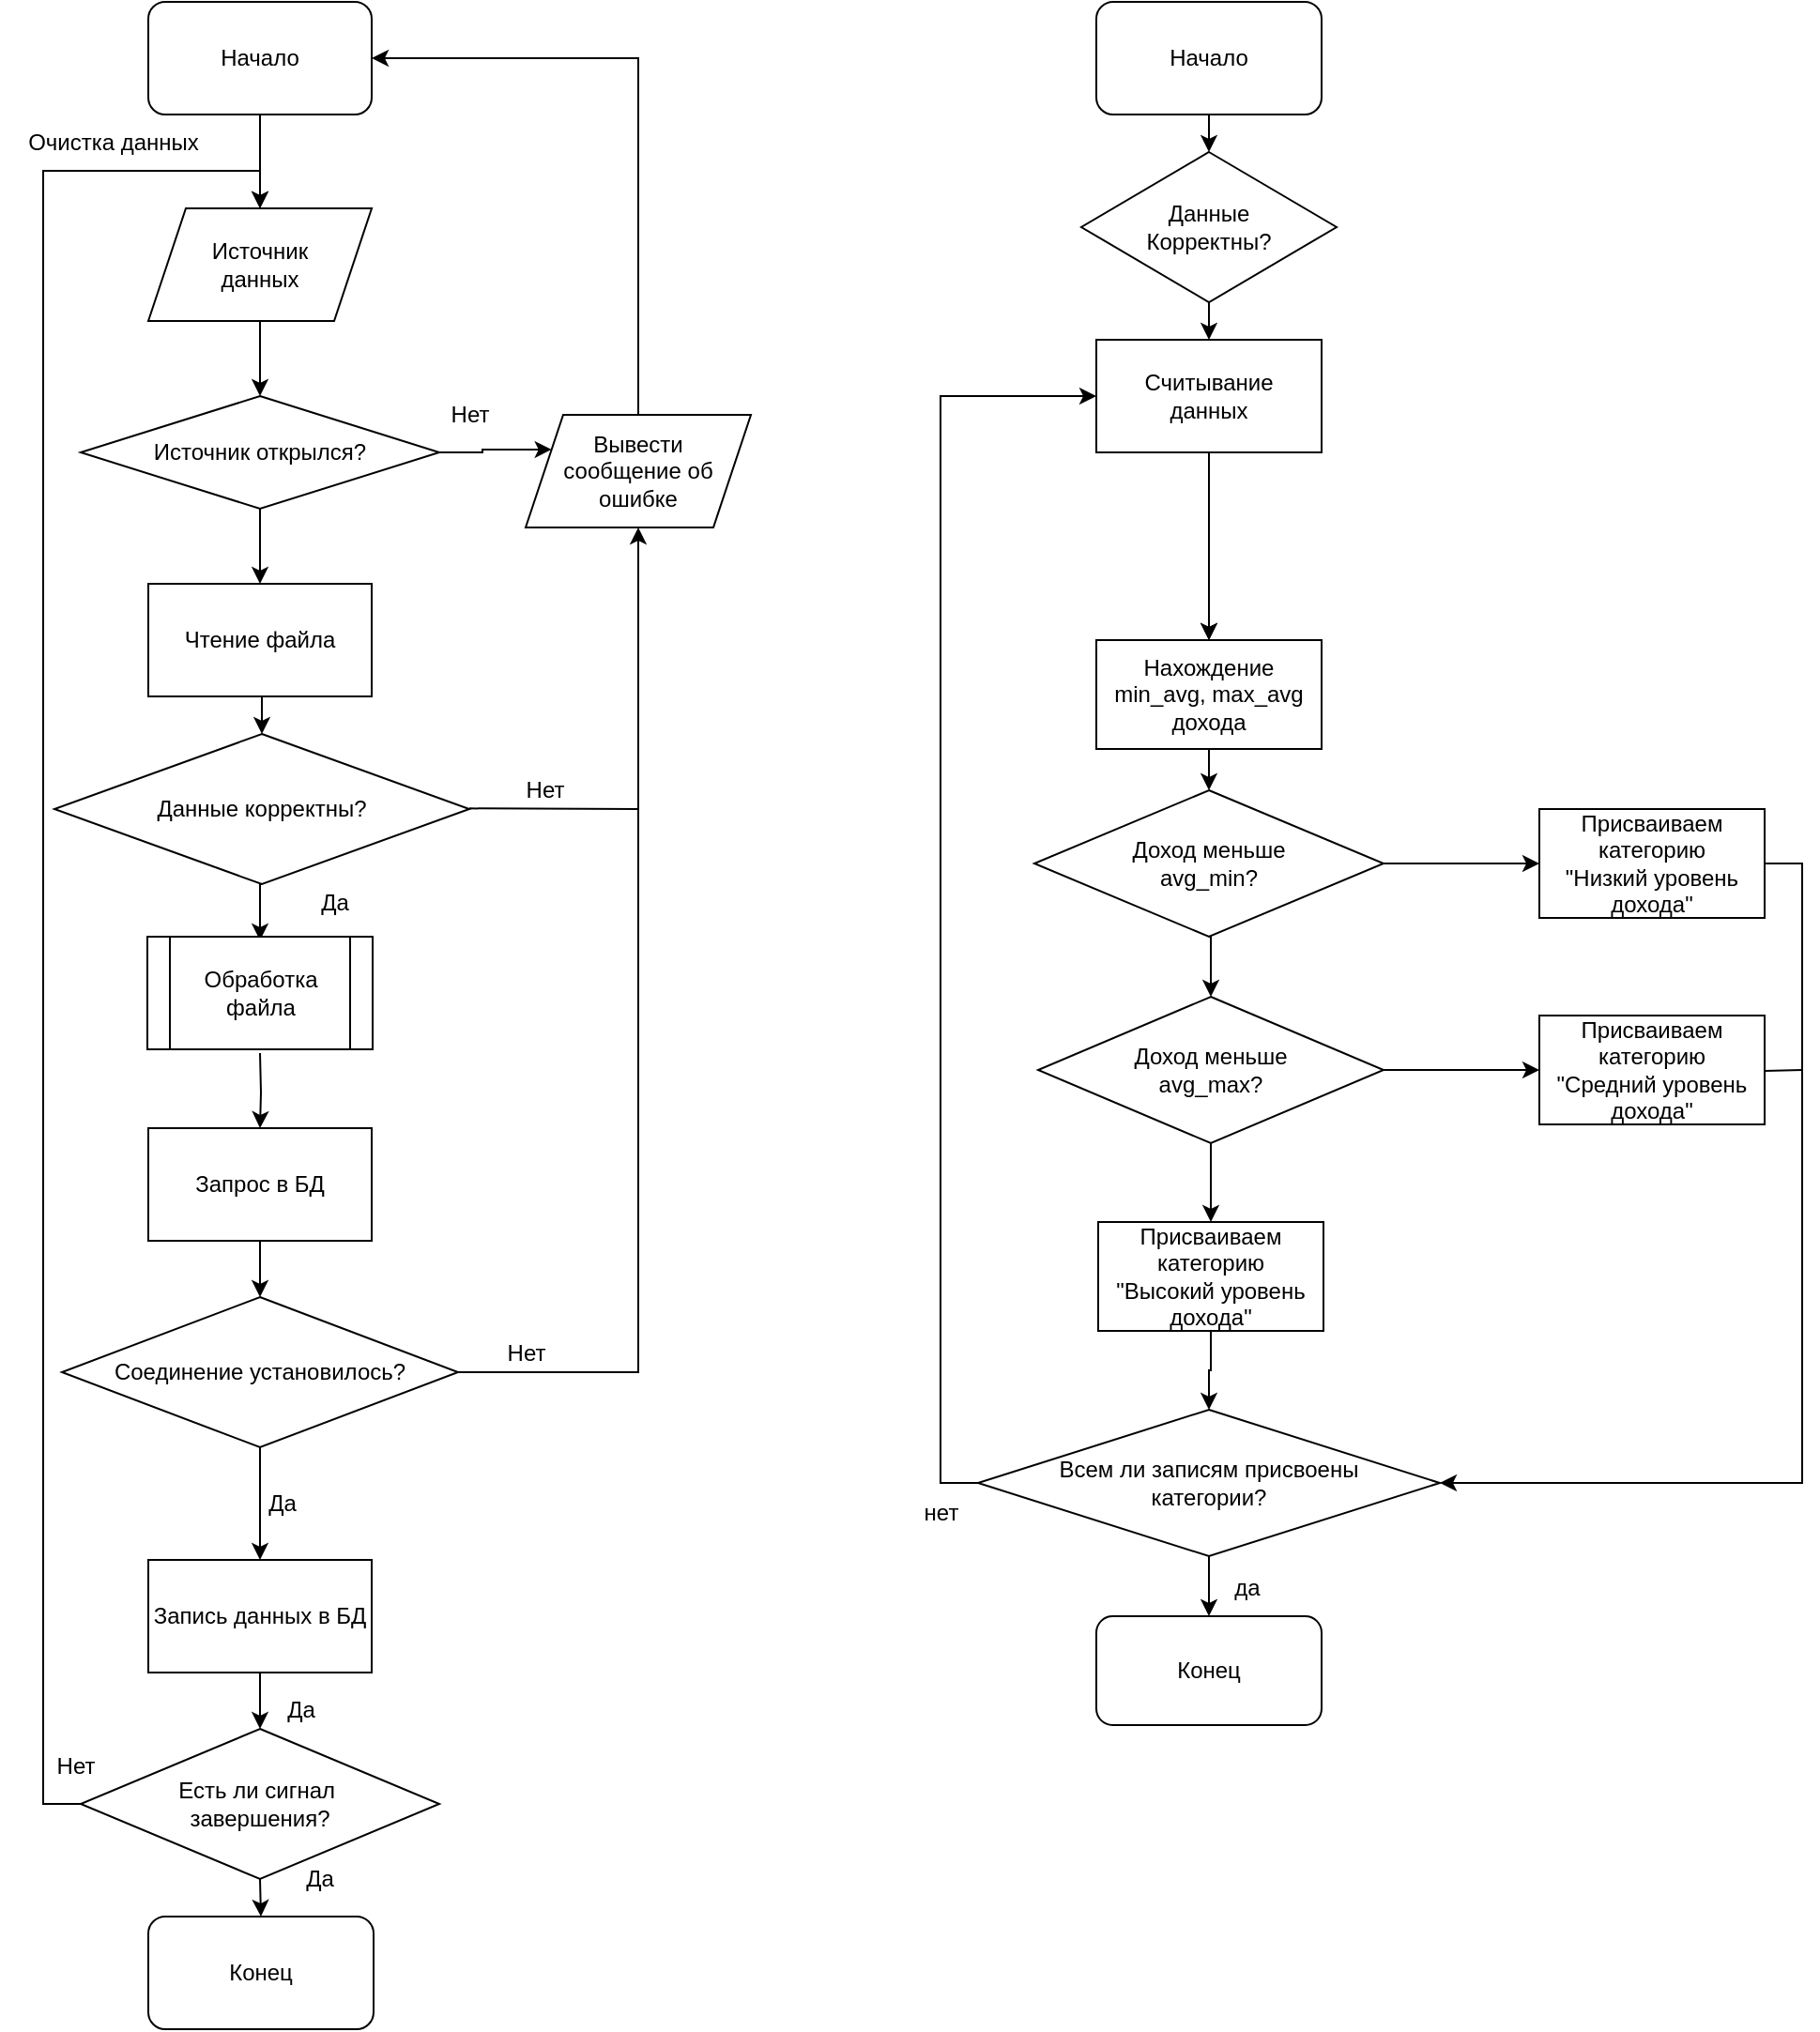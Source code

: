 <mxfile version="20.5.3" type="google"><diagram id="gZjx5ZHrsm_OhtFwRxxm" name="Страница 1"><mxGraphModel dx="2719" dy="1250" grid="1" gridSize="10" guides="1" tooltips="1" connect="1" arrows="1" fold="1" page="1" pageScale="1" pageWidth="827" pageHeight="1169" math="0" shadow="0"><root><mxCell id="0"/><mxCell id="1" parent="0"/><mxCell id="LByplUmFOFQZIOInUvTS-16" style="edgeStyle=orthogonalEdgeStyle;rounded=0;orthogonalLoop=1;jettySize=auto;html=1;exitX=0.5;exitY=1;exitDx=0;exitDy=0;entryX=0.5;entryY=0;entryDx=0;entryDy=0;" parent="1" source="LByplUmFOFQZIOInUvTS-1" target="LByplUmFOFQZIOInUvTS-2" edge="1"><mxGeometry relative="1" as="geometry"/></mxCell><mxCell id="LByplUmFOFQZIOInUvTS-1" value="Начало" style="rounded=1;whiteSpace=wrap;html=1;" parent="1" vertex="1"><mxGeometry x="354" width="120" height="60" as="geometry"/></mxCell><mxCell id="LByplUmFOFQZIOInUvTS-17" style="edgeStyle=orthogonalEdgeStyle;rounded=0;orthogonalLoop=1;jettySize=auto;html=1;exitX=0.5;exitY=1;exitDx=0;exitDy=0;entryX=0.5;entryY=0;entryDx=0;entryDy=0;" parent="1" source="LByplUmFOFQZIOInUvTS-2" target="LByplUmFOFQZIOInUvTS-3" edge="1"><mxGeometry relative="1" as="geometry"/></mxCell><mxCell id="LByplUmFOFQZIOInUvTS-2" value="Данные&lt;br&gt;Корректны?" style="rhombus;whiteSpace=wrap;html=1;" parent="1" vertex="1"><mxGeometry x="346" y="80" width="136" height="80" as="geometry"/></mxCell><mxCell id="r02Q4y70PMM7sNDS6rUP-1" style="edgeStyle=orthogonalEdgeStyle;rounded=0;orthogonalLoop=1;jettySize=auto;html=1;exitX=0.5;exitY=1;exitDx=0;exitDy=0;entryX=0.5;entryY=0;entryDx=0;entryDy=0;" edge="1" parent="1" source="LByplUmFOFQZIOInUvTS-3" target="LByplUmFOFQZIOInUvTS-5"><mxGeometry relative="1" as="geometry"/></mxCell><mxCell id="LByplUmFOFQZIOInUvTS-3" value="Считывание&lt;br&gt;данных" style="rounded=0;whiteSpace=wrap;html=1;" parent="1" vertex="1"><mxGeometry x="354" y="180" width="120" height="60" as="geometry"/></mxCell><mxCell id="LByplUmFOFQZIOInUvTS-19" style="edgeStyle=orthogonalEdgeStyle;rounded=0;orthogonalLoop=1;jettySize=auto;html=1;exitX=0.5;exitY=1;exitDx=0;exitDy=0;entryX=0.5;entryY=0;entryDx=0;entryDy=0;" parent="1" target="LByplUmFOFQZIOInUvTS-5" edge="1"><mxGeometry relative="1" as="geometry"><mxPoint x="414" y="320" as="sourcePoint"/></mxGeometry></mxCell><mxCell id="LByplUmFOFQZIOInUvTS-20" style="edgeStyle=orthogonalEdgeStyle;rounded=0;orthogonalLoop=1;jettySize=auto;html=1;exitX=0.5;exitY=1;exitDx=0;exitDy=0;entryX=0.5;entryY=0;entryDx=0;entryDy=0;" parent="1" source="LByplUmFOFQZIOInUvTS-5" target="LByplUmFOFQZIOInUvTS-7" edge="1"><mxGeometry relative="1" as="geometry"/></mxCell><mxCell id="LByplUmFOFQZIOInUvTS-5" value="Нахождение&lt;br&gt;min_avg, max_avg&lt;br&gt;дохода" style="rounded=0;whiteSpace=wrap;html=1;" parent="1" vertex="1"><mxGeometry x="354" y="340" width="120" height="58" as="geometry"/></mxCell><mxCell id="LByplUmFOFQZIOInUvTS-21" style="edgeStyle=orthogonalEdgeStyle;rounded=0;orthogonalLoop=1;jettySize=auto;html=1;exitX=1;exitY=0.5;exitDx=0;exitDy=0;entryX=0;entryY=0.5;entryDx=0;entryDy=0;" parent="1" source="LByplUmFOFQZIOInUvTS-7" target="LByplUmFOFQZIOInUvTS-12" edge="1"><mxGeometry relative="1" as="geometry"/></mxCell><mxCell id="LByplUmFOFQZIOInUvTS-22" style="edgeStyle=orthogonalEdgeStyle;rounded=0;orthogonalLoop=1;jettySize=auto;html=1;exitX=0.5;exitY=1;exitDx=0;exitDy=0;entryX=0.5;entryY=0;entryDx=0;entryDy=0;" parent="1" source="LByplUmFOFQZIOInUvTS-7" target="LByplUmFOFQZIOInUvTS-8" edge="1"><mxGeometry relative="1" as="geometry"/></mxCell><mxCell id="LByplUmFOFQZIOInUvTS-7" value="Доход меньше&lt;br&gt;avg_min?" style="rhombus;whiteSpace=wrap;html=1;" parent="1" vertex="1"><mxGeometry x="321" y="420" width="186" height="78" as="geometry"/></mxCell><mxCell id="LByplUmFOFQZIOInUvTS-23" style="edgeStyle=orthogonalEdgeStyle;rounded=0;orthogonalLoop=1;jettySize=auto;html=1;exitX=1;exitY=0.5;exitDx=0;exitDy=0;entryX=0;entryY=0.5;entryDx=0;entryDy=0;" parent="1" source="LByplUmFOFQZIOInUvTS-8" target="LByplUmFOFQZIOInUvTS-13" edge="1"><mxGeometry relative="1" as="geometry"/></mxCell><mxCell id="LByplUmFOFQZIOInUvTS-24" style="edgeStyle=orthogonalEdgeStyle;rounded=0;orthogonalLoop=1;jettySize=auto;html=1;exitX=0.5;exitY=1;exitDx=0;exitDy=0;entryX=0.5;entryY=0;entryDx=0;entryDy=0;" parent="1" source="LByplUmFOFQZIOInUvTS-8" target="LByplUmFOFQZIOInUvTS-9" edge="1"><mxGeometry relative="1" as="geometry"/></mxCell><mxCell id="LByplUmFOFQZIOInUvTS-8" value="Доход меньше&lt;br&gt;avg_max?" style="rhombus;whiteSpace=wrap;html=1;" parent="1" vertex="1"><mxGeometry x="323" y="530" width="184" height="78" as="geometry"/></mxCell><mxCell id="LByplUmFOFQZIOInUvTS-25" style="edgeStyle=orthogonalEdgeStyle;rounded=0;orthogonalLoop=1;jettySize=auto;html=1;exitX=0.5;exitY=1;exitDx=0;exitDy=0;entryX=0.5;entryY=0;entryDx=0;entryDy=0;" parent="1" source="LByplUmFOFQZIOInUvTS-9" target="LByplUmFOFQZIOInUvTS-10" edge="1"><mxGeometry relative="1" as="geometry"/></mxCell><mxCell id="LByplUmFOFQZIOInUvTS-9" value="Присваиваем категорию&lt;br&gt;&quot;Высокий уровень дохода&quot;" style="rounded=0;whiteSpace=wrap;html=1;" parent="1" vertex="1"><mxGeometry x="355" y="650" width="120" height="58" as="geometry"/></mxCell><mxCell id="LByplUmFOFQZIOInUvTS-33" style="edgeStyle=orthogonalEdgeStyle;rounded=0;orthogonalLoop=1;jettySize=auto;html=1;exitX=0.5;exitY=1;exitDx=0;exitDy=0;entryX=0.5;entryY=0;entryDx=0;entryDy=0;" parent="1" source="LByplUmFOFQZIOInUvTS-10" target="LByplUmFOFQZIOInUvTS-11" edge="1"><mxGeometry relative="1" as="geometry"/></mxCell><mxCell id="LByplUmFOFQZIOInUvTS-39" style="edgeStyle=orthogonalEdgeStyle;rounded=0;orthogonalLoop=1;jettySize=auto;html=1;exitX=0;exitY=0.5;exitDx=0;exitDy=0;entryX=0;entryY=0.5;entryDx=0;entryDy=0;" parent="1" source="LByplUmFOFQZIOInUvTS-10" target="LByplUmFOFQZIOInUvTS-3" edge="1"><mxGeometry relative="1" as="geometry"/></mxCell><mxCell id="LByplUmFOFQZIOInUvTS-10" value="Всем ли записям присвоены&lt;br&gt;категории?" style="rhombus;whiteSpace=wrap;html=1;" parent="1" vertex="1"><mxGeometry x="291" y="750" width="246" height="78" as="geometry"/></mxCell><mxCell id="LByplUmFOFQZIOInUvTS-11" value="Конец" style="rounded=1;whiteSpace=wrap;html=1;" parent="1" vertex="1"><mxGeometry x="354" y="860" width="120" height="58" as="geometry"/></mxCell><mxCell id="LByplUmFOFQZIOInUvTS-28" style="edgeStyle=orthogonalEdgeStyle;rounded=0;orthogonalLoop=1;jettySize=auto;html=1;exitX=1;exitY=0.5;exitDx=0;exitDy=0;entryX=1;entryY=0.5;entryDx=0;entryDy=0;" parent="1" source="LByplUmFOFQZIOInUvTS-12" target="LByplUmFOFQZIOInUvTS-10" edge="1"><mxGeometry relative="1" as="geometry"/></mxCell><mxCell id="LByplUmFOFQZIOInUvTS-12" value="Присваиваем категорию&lt;br&gt;&quot;Низкий уровень дохода&quot;" style="rounded=0;whiteSpace=wrap;html=1;" parent="1" vertex="1"><mxGeometry x="590" y="430" width="120" height="58" as="geometry"/></mxCell><mxCell id="LByplUmFOFQZIOInUvTS-13" value="Присваиваем категорию&lt;br&gt;&quot;Средний уровень дохода&quot;" style="rounded=0;whiteSpace=wrap;html=1;" parent="1" vertex="1"><mxGeometry x="590" y="540" width="120" height="58" as="geometry"/></mxCell><mxCell id="LByplUmFOFQZIOInUvTS-31" value="" style="endArrow=none;html=1;rounded=0;" parent="1" edge="1"><mxGeometry width="50" height="50" relative="1" as="geometry"><mxPoint x="710" y="569.44" as="sourcePoint"/><mxPoint x="730" y="569" as="targetPoint"/></mxGeometry></mxCell><mxCell id="LByplUmFOFQZIOInUvTS-34" value="да" style="text;html=1;align=center;verticalAlign=middle;resizable=0;points=[];autosize=1;strokeColor=none;fillColor=none;" parent="1" vertex="1"><mxGeometry x="414" y="830" width="40" height="30" as="geometry"/></mxCell><mxCell id="LByplUmFOFQZIOInUvTS-36" value="нет" style="text;html=1;align=center;verticalAlign=middle;resizable=0;points=[];autosize=1;strokeColor=none;fillColor=none;" parent="1" vertex="1"><mxGeometry x="251" y="790" width="40" height="30" as="geometry"/></mxCell><mxCell id="LByplUmFOFQZIOInUvTS-52" style="edgeStyle=orthogonalEdgeStyle;rounded=0;orthogonalLoop=1;jettySize=auto;html=1;exitX=0.5;exitY=1;exitDx=0;exitDy=0;entryX=0.5;entryY=0;entryDx=0;entryDy=0;" parent="1" source="LByplUmFOFQZIOInUvTS-40" target="LByplUmFOFQZIOInUvTS-41" edge="1"><mxGeometry relative="1" as="geometry"/></mxCell><mxCell id="LByplUmFOFQZIOInUvTS-40" value="Начало" style="rounded=1;whiteSpace=wrap;html=1;" parent="1" vertex="1"><mxGeometry x="-151" width="119" height="60" as="geometry"/></mxCell><mxCell id="LByplUmFOFQZIOInUvTS-53" style="edgeStyle=orthogonalEdgeStyle;rounded=0;orthogonalLoop=1;jettySize=auto;html=1;exitX=0.5;exitY=1;exitDx=0;exitDy=0;entryX=0.5;entryY=0;entryDx=0;entryDy=0;" parent="1" source="LByplUmFOFQZIOInUvTS-41" target="LByplUmFOFQZIOInUvTS-42" edge="1"><mxGeometry relative="1" as="geometry"/></mxCell><mxCell id="LByplUmFOFQZIOInUvTS-41" value="Источник&lt;br&gt;данных" style="shape=parallelogram;perimeter=parallelogramPerimeter;whiteSpace=wrap;html=1;fixedSize=1;" parent="1" vertex="1"><mxGeometry x="-151" y="110" width="119" height="60" as="geometry"/></mxCell><mxCell id="LByplUmFOFQZIOInUvTS-55" style="edgeStyle=orthogonalEdgeStyle;rounded=0;orthogonalLoop=1;jettySize=auto;html=1;exitX=0.5;exitY=1;exitDx=0;exitDy=0;entryX=0.5;entryY=0;entryDx=0;entryDy=0;" parent="1" source="LByplUmFOFQZIOInUvTS-42" target="LByplUmFOFQZIOInUvTS-43" edge="1"><mxGeometry relative="1" as="geometry"/></mxCell><mxCell id="LByplUmFOFQZIOInUvTS-66" style="edgeStyle=orthogonalEdgeStyle;rounded=0;orthogonalLoop=1;jettySize=auto;html=1;exitX=1;exitY=0.5;exitDx=0;exitDy=0;entryX=0;entryY=0.25;entryDx=0;entryDy=0;" parent="1" source="LByplUmFOFQZIOInUvTS-42" target="LByplUmFOFQZIOInUvTS-51" edge="1"><mxGeometry relative="1" as="geometry"/></mxCell><mxCell id="LByplUmFOFQZIOInUvTS-42" value="Источник открылся?" style="rhombus;whiteSpace=wrap;html=1;" parent="1" vertex="1"><mxGeometry x="-187" y="210" width="191" height="60" as="geometry"/></mxCell><mxCell id="LByplUmFOFQZIOInUvTS-56" style="edgeStyle=orthogonalEdgeStyle;rounded=0;orthogonalLoop=1;jettySize=auto;html=1;exitX=0.5;exitY=1;exitDx=0;exitDy=0;entryX=0.5;entryY=0;entryDx=0;entryDy=0;" parent="1" source="LByplUmFOFQZIOInUvTS-43" target="LByplUmFOFQZIOInUvTS-44" edge="1"><mxGeometry relative="1" as="geometry"/></mxCell><mxCell id="LByplUmFOFQZIOInUvTS-43" value="Чтение файла" style="rounded=0;whiteSpace=wrap;html=1;" parent="1" vertex="1"><mxGeometry x="-151" y="310" width="119" height="60" as="geometry"/></mxCell><mxCell id="LByplUmFOFQZIOInUvTS-57" style="edgeStyle=orthogonalEdgeStyle;rounded=0;orthogonalLoop=1;jettySize=auto;html=1;exitX=0.5;exitY=1;exitDx=0;exitDy=0;entryX=0.5;entryY=0;entryDx=0;entryDy=0;" parent="1" source="LByplUmFOFQZIOInUvTS-44" edge="1"><mxGeometry relative="1" as="geometry"><mxPoint x="-91.5" y="500" as="targetPoint"/></mxGeometry></mxCell><mxCell id="LByplUmFOFQZIOInUvTS-44" value="Данные корректны?" style="rhombus;whiteSpace=wrap;html=1;" parent="1" vertex="1"><mxGeometry x="-201" y="390" width="221" height="80" as="geometry"/></mxCell><mxCell id="LByplUmFOFQZIOInUvTS-58" style="edgeStyle=orthogonalEdgeStyle;rounded=0;orthogonalLoop=1;jettySize=auto;html=1;exitX=0.5;exitY=1;exitDx=0;exitDy=0;entryX=0.5;entryY=0;entryDx=0;entryDy=0;" parent="1" target="LByplUmFOFQZIOInUvTS-46" edge="1"><mxGeometry relative="1" as="geometry"><mxPoint x="-91.5" y="560" as="sourcePoint"/></mxGeometry></mxCell><mxCell id="LByplUmFOFQZIOInUvTS-59" style="edgeStyle=orthogonalEdgeStyle;rounded=0;orthogonalLoop=1;jettySize=auto;html=1;exitX=0.5;exitY=1;exitDx=0;exitDy=0;entryX=0.5;entryY=0;entryDx=0;entryDy=0;" parent="1" source="LByplUmFOFQZIOInUvTS-46" target="LByplUmFOFQZIOInUvTS-47" edge="1"><mxGeometry relative="1" as="geometry"/></mxCell><mxCell id="LByplUmFOFQZIOInUvTS-46" value="Запрос в БД" style="rounded=0;whiteSpace=wrap;html=1;" parent="1" vertex="1"><mxGeometry x="-151" y="600" width="119" height="60" as="geometry"/></mxCell><mxCell id="LByplUmFOFQZIOInUvTS-60" style="edgeStyle=orthogonalEdgeStyle;rounded=0;orthogonalLoop=1;jettySize=auto;html=1;exitX=0.5;exitY=1;exitDx=0;exitDy=0;" parent="1" source="LByplUmFOFQZIOInUvTS-47" target="LByplUmFOFQZIOInUvTS-48" edge="1"><mxGeometry relative="1" as="geometry"/></mxCell><mxCell id="LByplUmFOFQZIOInUvTS-64" style="edgeStyle=orthogonalEdgeStyle;rounded=0;orthogonalLoop=1;jettySize=auto;html=1;exitX=1;exitY=0.5;exitDx=0;exitDy=0;entryX=0.5;entryY=1;entryDx=0;entryDy=0;" parent="1" source="LByplUmFOFQZIOInUvTS-47" target="LByplUmFOFQZIOInUvTS-51" edge="1"><mxGeometry relative="1" as="geometry"/></mxCell><mxCell id="LByplUmFOFQZIOInUvTS-47" value="Соединение установилось?" style="rhombus;whiteSpace=wrap;html=1;" parent="1" vertex="1"><mxGeometry x="-197" y="690" width="211" height="80" as="geometry"/></mxCell><mxCell id="LByplUmFOFQZIOInUvTS-61" style="edgeStyle=orthogonalEdgeStyle;rounded=0;orthogonalLoop=1;jettySize=auto;html=1;exitX=0.5;exitY=1;exitDx=0;exitDy=0;entryX=0.5;entryY=0;entryDx=0;entryDy=0;" parent="1" source="LByplUmFOFQZIOInUvTS-48" target="LByplUmFOFQZIOInUvTS-49" edge="1"><mxGeometry relative="1" as="geometry"/></mxCell><mxCell id="LByplUmFOFQZIOInUvTS-48" value="Запись данных в БД" style="rounded=0;whiteSpace=wrap;html=1;" parent="1" vertex="1"><mxGeometry x="-151" y="830" width="119" height="60" as="geometry"/></mxCell><mxCell id="LByplUmFOFQZIOInUvTS-62" style="edgeStyle=orthogonalEdgeStyle;rounded=0;orthogonalLoop=1;jettySize=auto;html=1;exitX=0.5;exitY=1;exitDx=0;exitDy=0;entryX=0.5;entryY=0;entryDx=0;entryDy=0;" parent="1" source="LByplUmFOFQZIOInUvTS-49" target="LByplUmFOFQZIOInUvTS-50" edge="1"><mxGeometry relative="1" as="geometry"/></mxCell><mxCell id="r02Q4y70PMM7sNDS6rUP-2" style="edgeStyle=orthogonalEdgeStyle;rounded=0;orthogonalLoop=1;jettySize=auto;html=1;exitX=0;exitY=0.5;exitDx=0;exitDy=0;entryX=0.5;entryY=0;entryDx=0;entryDy=0;" edge="1" parent="1" source="LByplUmFOFQZIOInUvTS-49" target="LByplUmFOFQZIOInUvTS-41"><mxGeometry relative="1" as="geometry"><Array as="points"><mxPoint x="-207" y="960"/><mxPoint x="-207" y="90"/><mxPoint x="-91" y="90"/></Array></mxGeometry></mxCell><mxCell id="LByplUmFOFQZIOInUvTS-49" value="Есть ли сигнал&amp;nbsp;&lt;br&gt;завершения?" style="rhombus;whiteSpace=wrap;html=1;" parent="1" vertex="1"><mxGeometry x="-187" y="920" width="191" height="80" as="geometry"/></mxCell><mxCell id="LByplUmFOFQZIOInUvTS-50" value="Конец" style="rounded=1;whiteSpace=wrap;html=1;" parent="1" vertex="1"><mxGeometry x="-151" y="1020" width="120" height="60" as="geometry"/></mxCell><mxCell id="LByplUmFOFQZIOInUvTS-65" style="edgeStyle=orthogonalEdgeStyle;rounded=0;orthogonalLoop=1;jettySize=auto;html=1;exitX=0.5;exitY=0;exitDx=0;exitDy=0;entryX=1;entryY=0.5;entryDx=0;entryDy=0;" parent="1" source="LByplUmFOFQZIOInUvTS-51" target="LByplUmFOFQZIOInUvTS-40" edge="1"><mxGeometry relative="1" as="geometry"/></mxCell><mxCell id="LByplUmFOFQZIOInUvTS-51" value="Вывести&lt;br&gt;&amp;nbsp;сообщение об&amp;nbsp;&lt;br&gt;ошибке" style="shape=parallelogram;perimeter=parallelogramPerimeter;whiteSpace=wrap;html=1;fixedSize=1;" parent="1" vertex="1"><mxGeometry x="50" y="220" width="120" height="60" as="geometry"/></mxCell><mxCell id="LByplUmFOFQZIOInUvTS-67" value="" style="endArrow=none;html=1;rounded=0;" parent="1" edge="1"><mxGeometry width="50" height="50" relative="1" as="geometry"><mxPoint x="20" y="429.67" as="sourcePoint"/><mxPoint x="110" y="430" as="targetPoint"/></mxGeometry></mxCell><mxCell id="LByplUmFOFQZIOInUvTS-68" value="Нет" style="text;html=1;align=center;verticalAlign=middle;resizable=0;points=[];autosize=1;strokeColor=none;fillColor=none;" parent="1" vertex="1"><mxGeometry y="205" width="40" height="30" as="geometry"/></mxCell><mxCell id="LByplUmFOFQZIOInUvTS-69" value="Нет" style="text;html=1;align=center;verticalAlign=middle;resizable=0;points=[];autosize=1;strokeColor=none;fillColor=none;" parent="1" vertex="1"><mxGeometry x="40" y="405" width="40" height="30" as="geometry"/></mxCell><mxCell id="LByplUmFOFQZIOInUvTS-70" value="Да" style="text;html=1;align=center;verticalAlign=middle;resizable=0;points=[];autosize=1;strokeColor=none;fillColor=none;" parent="1" vertex="1"><mxGeometry x="-72" y="465" width="40" height="30" as="geometry"/></mxCell><mxCell id="LByplUmFOFQZIOInUvTS-71" value="Нет" style="text;html=1;align=center;verticalAlign=middle;resizable=0;points=[];autosize=1;strokeColor=none;fillColor=none;" parent="1" vertex="1"><mxGeometry x="30" y="705" width="40" height="30" as="geometry"/></mxCell><mxCell id="LByplUmFOFQZIOInUvTS-72" value="Да" style="text;html=1;align=center;verticalAlign=middle;resizable=0;points=[];autosize=1;strokeColor=none;fillColor=none;" parent="1" vertex="1"><mxGeometry x="-100" y="785" width="40" height="30" as="geometry"/></mxCell><mxCell id="LByplUmFOFQZIOInUvTS-73" value="Да" style="text;html=1;align=center;verticalAlign=middle;resizable=0;points=[];autosize=1;strokeColor=none;fillColor=none;" parent="1" vertex="1"><mxGeometry x="-90" y="895" width="40" height="30" as="geometry"/></mxCell><mxCell id="LByplUmFOFQZIOInUvTS-74" value="Да" style="text;html=1;align=center;verticalAlign=middle;resizable=0;points=[];autosize=1;strokeColor=none;fillColor=none;" parent="1" vertex="1"><mxGeometry x="-80" y="985" width="40" height="30" as="geometry"/></mxCell><mxCell id="LByplUmFOFQZIOInUvTS-75" value="Нет" style="text;html=1;align=center;verticalAlign=middle;resizable=0;points=[];autosize=1;strokeColor=none;fillColor=none;" parent="1" vertex="1"><mxGeometry x="-210" y="925" width="40" height="30" as="geometry"/></mxCell><mxCell id="r02Q4y70PMM7sNDS6rUP-3" value="Очистка данных" style="text;html=1;align=center;verticalAlign=middle;resizable=0;points=[];autosize=1;strokeColor=none;fillColor=none;" vertex="1" parent="1"><mxGeometry x="-230" y="60" width="120" height="30" as="geometry"/></mxCell><mxCell id="r02Q4y70PMM7sNDS6rUP-5" value="Обработка файла" style="shape=process;whiteSpace=wrap;html=1;backgroundOutline=1;" vertex="1" parent="1"><mxGeometry x="-151.5" y="498" width="120" height="60" as="geometry"/></mxCell></root></mxGraphModel></diagram></mxfile>